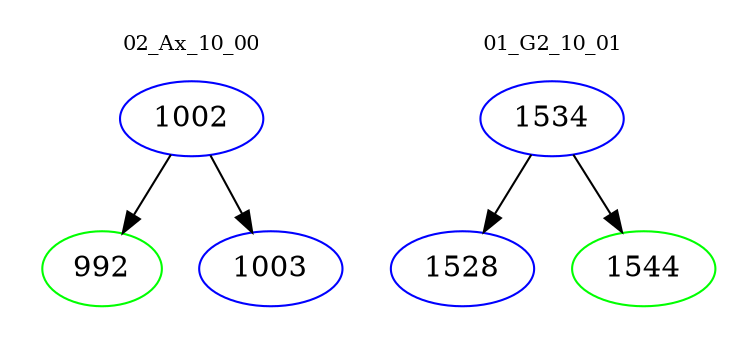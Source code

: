 digraph{
subgraph cluster_0 {
color = white
label = "02_Ax_10_00";
fontsize=10;
T0_1002 [label="1002", color="blue"]
T0_1002 -> T0_992 [color="black"]
T0_992 [label="992", color="green"]
T0_1002 -> T0_1003 [color="black"]
T0_1003 [label="1003", color="blue"]
}
subgraph cluster_1 {
color = white
label = "01_G2_10_01";
fontsize=10;
T1_1534 [label="1534", color="blue"]
T1_1534 -> T1_1528 [color="black"]
T1_1528 [label="1528", color="blue"]
T1_1534 -> T1_1544 [color="black"]
T1_1544 [label="1544", color="green"]
}
}
